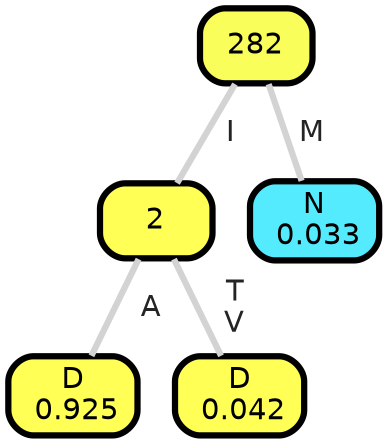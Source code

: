 graph Tree {
node [shape=box, style="filled, rounded",color="black",penwidth="3",fontcolor="black",                 fontname=helvetica] ;
graph [ranksep="0 equally", splines=straight,                 bgcolor=transparent, dpi=200] ;
edge [fontname=helvetica, fontweight=bold,fontcolor=grey14,color=lightgray] ;
0 [label="D
 0.925", fillcolor="#ffff55"] ;
1 [label="2", fillcolor="#ffff55"] ;
2 [label="D
 0.042", fillcolor="#ffff55"] ;
3 [label="282", fillcolor="#f9fe5a"] ;
4 [label="N
 0.033", fillcolor="#55ebff"] ;
1 -- 0 [label=" A",penwidth=3] ;
1 -- 2 [label=" T\n V",penwidth=3] ;
3 -- 1 [label=" I",penwidth=3] ;
3 -- 4 [label=" M",penwidth=3] ;
{rank = same;}}

